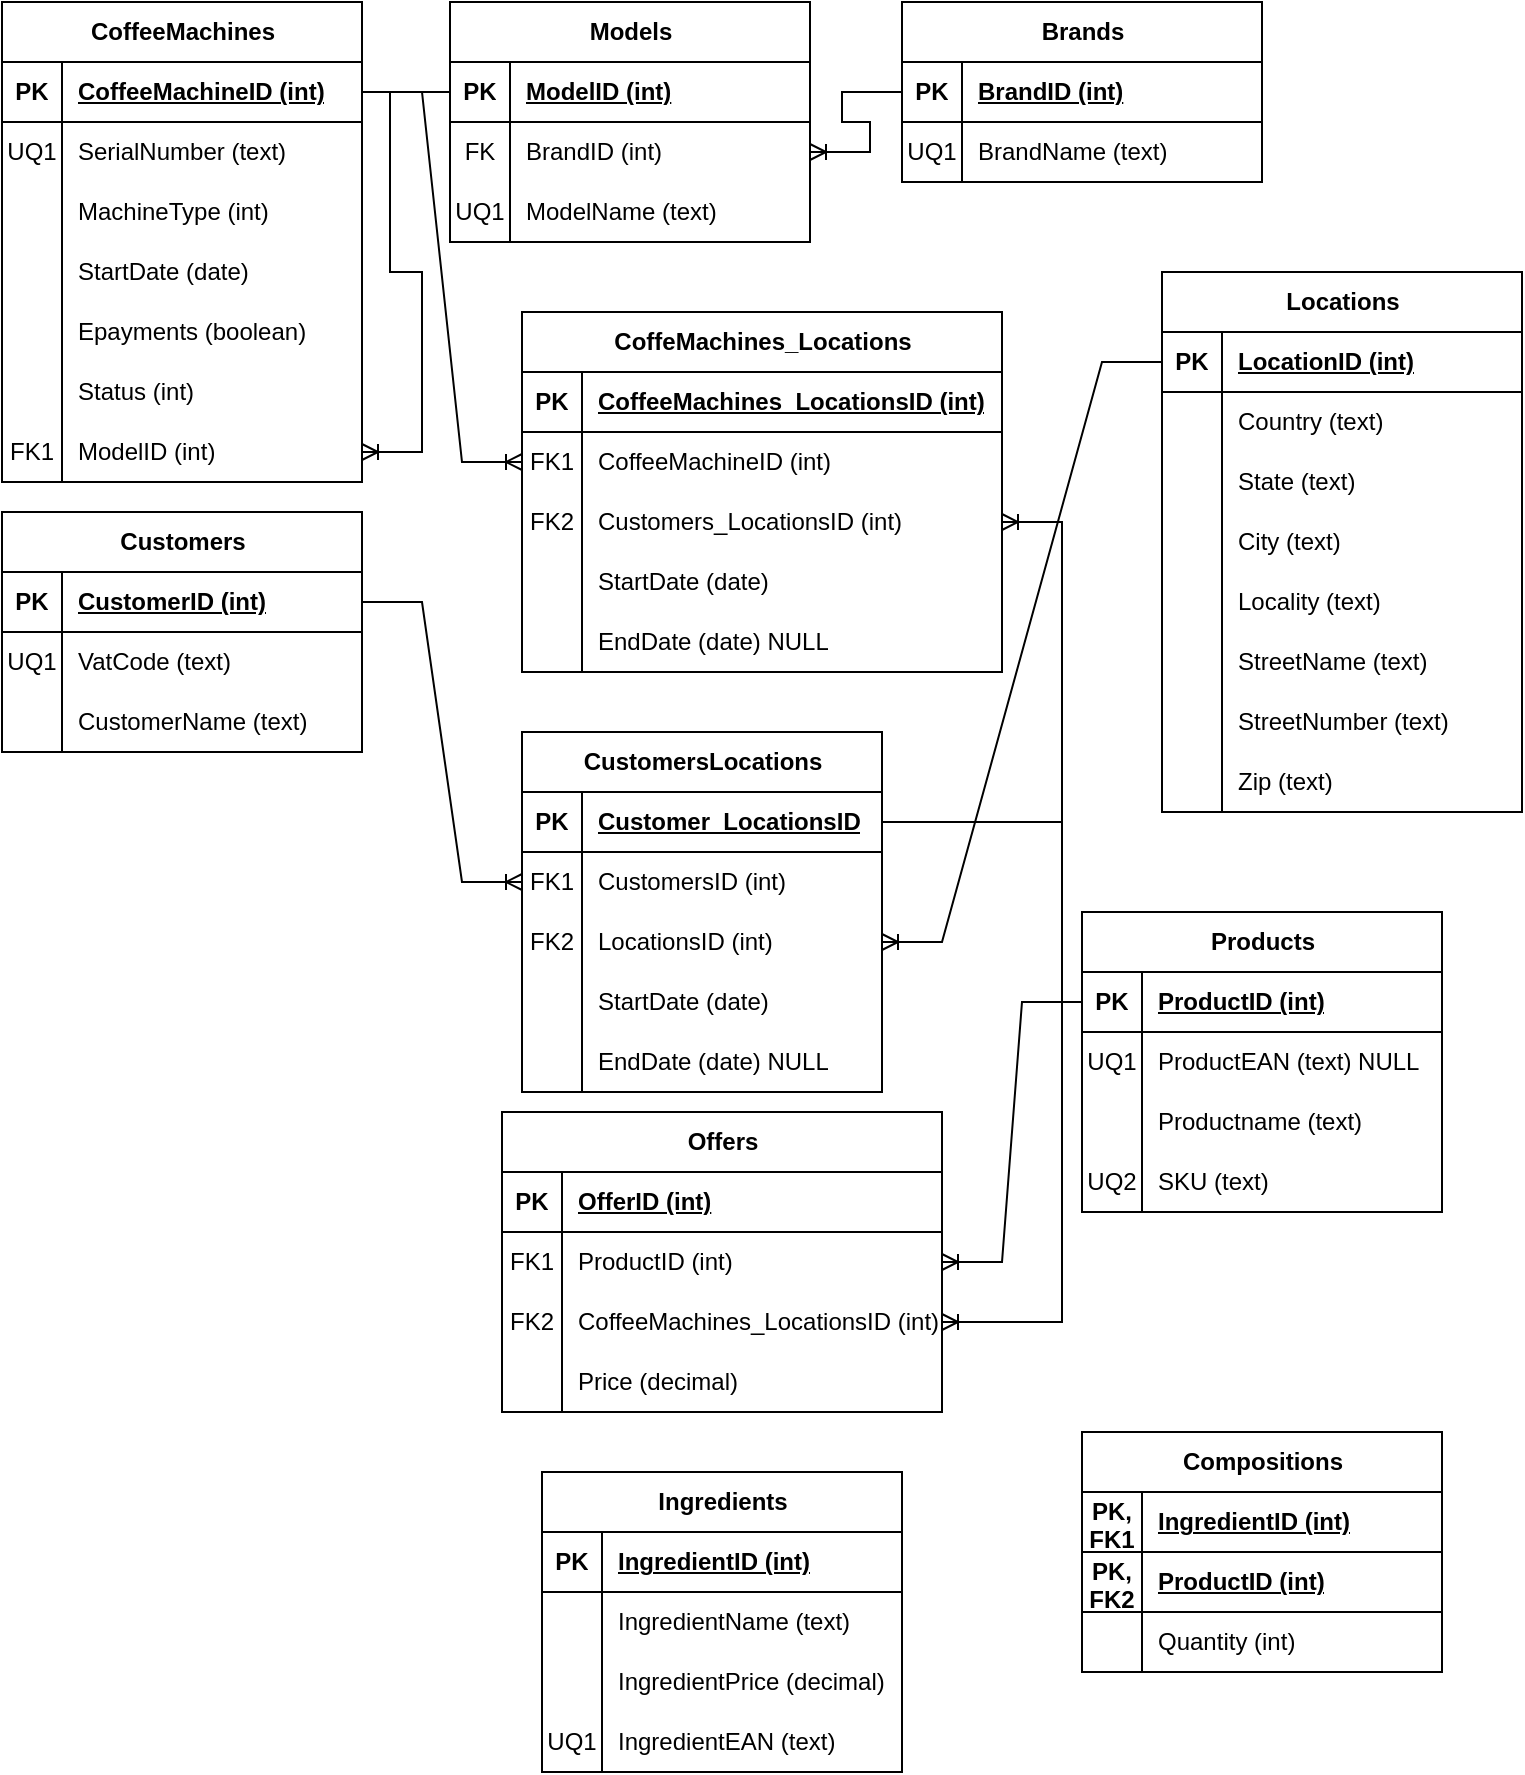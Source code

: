 <mxfile version="25.0.1">
  <diagram name="Pagina-1" id="raU7sfh_ZoAnVRzYaW5c">
    <mxGraphModel dx="794" dy="460" grid="1" gridSize="10" guides="1" tooltips="1" connect="1" arrows="1" fold="1" page="1" pageScale="1" pageWidth="827" pageHeight="1169" math="0" shadow="0">
      <root>
        <mxCell id="0" />
        <mxCell id="1" parent="0" />
        <mxCell id="yzQkooDv8tsNXU-JXM1J-1" value="CoffeeMachines" style="shape=table;startSize=30;container=1;collapsible=1;childLayout=tableLayout;fixedRows=1;rowLines=0;fontStyle=1;align=center;resizeLast=1;html=1;" vertex="1" parent="1">
          <mxGeometry x="10" y="5" width="180" height="240" as="geometry" />
        </mxCell>
        <mxCell id="yzQkooDv8tsNXU-JXM1J-2" value="" style="shape=tableRow;horizontal=0;startSize=0;swimlaneHead=0;swimlaneBody=0;fillColor=none;collapsible=0;dropTarget=0;points=[[0,0.5],[1,0.5]];portConstraint=eastwest;top=0;left=0;right=0;bottom=1;" vertex="1" parent="yzQkooDv8tsNXU-JXM1J-1">
          <mxGeometry y="30" width="180" height="30" as="geometry" />
        </mxCell>
        <mxCell id="yzQkooDv8tsNXU-JXM1J-3" value="PK" style="shape=partialRectangle;connectable=0;fillColor=none;top=0;left=0;bottom=0;right=0;fontStyle=1;overflow=hidden;whiteSpace=wrap;html=1;" vertex="1" parent="yzQkooDv8tsNXU-JXM1J-2">
          <mxGeometry width="30" height="30" as="geometry">
            <mxRectangle width="30" height="30" as="alternateBounds" />
          </mxGeometry>
        </mxCell>
        <mxCell id="yzQkooDv8tsNXU-JXM1J-4" value="CoffeeMachineID (int)" style="shape=partialRectangle;connectable=0;fillColor=none;top=0;left=0;bottom=0;right=0;align=left;spacingLeft=6;fontStyle=5;overflow=hidden;whiteSpace=wrap;html=1;" vertex="1" parent="yzQkooDv8tsNXU-JXM1J-2">
          <mxGeometry x="30" width="150" height="30" as="geometry">
            <mxRectangle width="150" height="30" as="alternateBounds" />
          </mxGeometry>
        </mxCell>
        <mxCell id="yzQkooDv8tsNXU-JXM1J-5" value="" style="shape=tableRow;horizontal=0;startSize=0;swimlaneHead=0;swimlaneBody=0;fillColor=none;collapsible=0;dropTarget=0;points=[[0,0.5],[1,0.5]];portConstraint=eastwest;top=0;left=0;right=0;bottom=0;" vertex="1" parent="yzQkooDv8tsNXU-JXM1J-1">
          <mxGeometry y="60" width="180" height="30" as="geometry" />
        </mxCell>
        <mxCell id="yzQkooDv8tsNXU-JXM1J-6" value="UQ1" style="shape=partialRectangle;connectable=0;fillColor=none;top=0;left=0;bottom=0;right=0;editable=1;overflow=hidden;whiteSpace=wrap;html=1;" vertex="1" parent="yzQkooDv8tsNXU-JXM1J-5">
          <mxGeometry width="30" height="30" as="geometry">
            <mxRectangle width="30" height="30" as="alternateBounds" />
          </mxGeometry>
        </mxCell>
        <mxCell id="yzQkooDv8tsNXU-JXM1J-7" value="SerialNumber (text)" style="shape=partialRectangle;connectable=0;fillColor=none;top=0;left=0;bottom=0;right=0;align=left;spacingLeft=6;overflow=hidden;whiteSpace=wrap;html=1;" vertex="1" parent="yzQkooDv8tsNXU-JXM1J-5">
          <mxGeometry x="30" width="150" height="30" as="geometry">
            <mxRectangle width="150" height="30" as="alternateBounds" />
          </mxGeometry>
        </mxCell>
        <mxCell id="yzQkooDv8tsNXU-JXM1J-8" value="" style="shape=tableRow;horizontal=0;startSize=0;swimlaneHead=0;swimlaneBody=0;fillColor=none;collapsible=0;dropTarget=0;points=[[0,0.5],[1,0.5]];portConstraint=eastwest;top=0;left=0;right=0;bottom=0;" vertex="1" parent="yzQkooDv8tsNXU-JXM1J-1">
          <mxGeometry y="90" width="180" height="30" as="geometry" />
        </mxCell>
        <mxCell id="yzQkooDv8tsNXU-JXM1J-9" value="" style="shape=partialRectangle;connectable=0;fillColor=none;top=0;left=0;bottom=0;right=0;editable=1;overflow=hidden;whiteSpace=wrap;html=1;" vertex="1" parent="yzQkooDv8tsNXU-JXM1J-8">
          <mxGeometry width="30" height="30" as="geometry">
            <mxRectangle width="30" height="30" as="alternateBounds" />
          </mxGeometry>
        </mxCell>
        <mxCell id="yzQkooDv8tsNXU-JXM1J-10" value="MachineType (int)" style="shape=partialRectangle;connectable=0;fillColor=none;top=0;left=0;bottom=0;right=0;align=left;spacingLeft=6;overflow=hidden;whiteSpace=wrap;html=1;" vertex="1" parent="yzQkooDv8tsNXU-JXM1J-8">
          <mxGeometry x="30" width="150" height="30" as="geometry">
            <mxRectangle width="150" height="30" as="alternateBounds" />
          </mxGeometry>
        </mxCell>
        <mxCell id="yzQkooDv8tsNXU-JXM1J-11" value="" style="shape=tableRow;horizontal=0;startSize=0;swimlaneHead=0;swimlaneBody=0;fillColor=none;collapsible=0;dropTarget=0;points=[[0,0.5],[1,0.5]];portConstraint=eastwest;top=0;left=0;right=0;bottom=0;" vertex="1" parent="yzQkooDv8tsNXU-JXM1J-1">
          <mxGeometry y="120" width="180" height="30" as="geometry" />
        </mxCell>
        <mxCell id="yzQkooDv8tsNXU-JXM1J-12" value="" style="shape=partialRectangle;connectable=0;fillColor=none;top=0;left=0;bottom=0;right=0;editable=1;overflow=hidden;whiteSpace=wrap;html=1;" vertex="1" parent="yzQkooDv8tsNXU-JXM1J-11">
          <mxGeometry width="30" height="30" as="geometry">
            <mxRectangle width="30" height="30" as="alternateBounds" />
          </mxGeometry>
        </mxCell>
        <mxCell id="yzQkooDv8tsNXU-JXM1J-13" value="StartDate (date)" style="shape=partialRectangle;connectable=0;fillColor=none;top=0;left=0;bottom=0;right=0;align=left;spacingLeft=6;overflow=hidden;whiteSpace=wrap;html=1;" vertex="1" parent="yzQkooDv8tsNXU-JXM1J-11">
          <mxGeometry x="30" width="150" height="30" as="geometry">
            <mxRectangle width="150" height="30" as="alternateBounds" />
          </mxGeometry>
        </mxCell>
        <mxCell id="yzQkooDv8tsNXU-JXM1J-14" value="" style="shape=tableRow;horizontal=0;startSize=0;swimlaneHead=0;swimlaneBody=0;fillColor=none;collapsible=0;dropTarget=0;points=[[0,0.5],[1,0.5]];portConstraint=eastwest;top=0;left=0;right=0;bottom=0;" vertex="1" parent="yzQkooDv8tsNXU-JXM1J-1">
          <mxGeometry y="150" width="180" height="30" as="geometry" />
        </mxCell>
        <mxCell id="yzQkooDv8tsNXU-JXM1J-15" value="" style="shape=partialRectangle;connectable=0;fillColor=none;top=0;left=0;bottom=0;right=0;editable=1;overflow=hidden;whiteSpace=wrap;html=1;" vertex="1" parent="yzQkooDv8tsNXU-JXM1J-14">
          <mxGeometry width="30" height="30" as="geometry">
            <mxRectangle width="30" height="30" as="alternateBounds" />
          </mxGeometry>
        </mxCell>
        <mxCell id="yzQkooDv8tsNXU-JXM1J-16" value="Epayments (boolean)" style="shape=partialRectangle;connectable=0;fillColor=none;top=0;left=0;bottom=0;right=0;align=left;spacingLeft=6;overflow=hidden;whiteSpace=wrap;html=1;" vertex="1" parent="yzQkooDv8tsNXU-JXM1J-14">
          <mxGeometry x="30" width="150" height="30" as="geometry">
            <mxRectangle width="150" height="30" as="alternateBounds" />
          </mxGeometry>
        </mxCell>
        <mxCell id="yzQkooDv8tsNXU-JXM1J-20" value="" style="shape=tableRow;horizontal=0;startSize=0;swimlaneHead=0;swimlaneBody=0;fillColor=none;collapsible=0;dropTarget=0;points=[[0,0.5],[1,0.5]];portConstraint=eastwest;top=0;left=0;right=0;bottom=0;" vertex="1" parent="yzQkooDv8tsNXU-JXM1J-1">
          <mxGeometry y="180" width="180" height="30" as="geometry" />
        </mxCell>
        <mxCell id="yzQkooDv8tsNXU-JXM1J-21" value="" style="shape=partialRectangle;connectable=0;fillColor=none;top=0;left=0;bottom=0;right=0;editable=1;overflow=hidden;whiteSpace=wrap;html=1;" vertex="1" parent="yzQkooDv8tsNXU-JXM1J-20">
          <mxGeometry width="30" height="30" as="geometry">
            <mxRectangle width="30" height="30" as="alternateBounds" />
          </mxGeometry>
        </mxCell>
        <mxCell id="yzQkooDv8tsNXU-JXM1J-22" value="Status (int)" style="shape=partialRectangle;connectable=0;fillColor=none;top=0;left=0;bottom=0;right=0;align=left;spacingLeft=6;overflow=hidden;whiteSpace=wrap;html=1;" vertex="1" parent="yzQkooDv8tsNXU-JXM1J-20">
          <mxGeometry x="30" width="150" height="30" as="geometry">
            <mxRectangle width="150" height="30" as="alternateBounds" />
          </mxGeometry>
        </mxCell>
        <mxCell id="yzQkooDv8tsNXU-JXM1J-37" value="" style="shape=tableRow;horizontal=0;startSize=0;swimlaneHead=0;swimlaneBody=0;fillColor=none;collapsible=0;dropTarget=0;points=[[0,0.5],[1,0.5]];portConstraint=eastwest;top=0;left=0;right=0;bottom=0;" vertex="1" parent="yzQkooDv8tsNXU-JXM1J-1">
          <mxGeometry y="210" width="180" height="30" as="geometry" />
        </mxCell>
        <mxCell id="yzQkooDv8tsNXU-JXM1J-38" value="FK1" style="shape=partialRectangle;connectable=0;fillColor=none;top=0;left=0;bottom=0;right=0;editable=1;overflow=hidden;whiteSpace=wrap;html=1;" vertex="1" parent="yzQkooDv8tsNXU-JXM1J-37">
          <mxGeometry width="30" height="30" as="geometry">
            <mxRectangle width="30" height="30" as="alternateBounds" />
          </mxGeometry>
        </mxCell>
        <mxCell id="yzQkooDv8tsNXU-JXM1J-39" value="ModelID (int)" style="shape=partialRectangle;connectable=0;fillColor=none;top=0;left=0;bottom=0;right=0;align=left;spacingLeft=6;overflow=hidden;whiteSpace=wrap;html=1;" vertex="1" parent="yzQkooDv8tsNXU-JXM1J-37">
          <mxGeometry x="30" width="150" height="30" as="geometry">
            <mxRectangle width="150" height="30" as="alternateBounds" />
          </mxGeometry>
        </mxCell>
        <mxCell id="yzQkooDv8tsNXU-JXM1J-23" value="Models" style="shape=table;startSize=30;container=1;collapsible=1;childLayout=tableLayout;fixedRows=1;rowLines=0;fontStyle=1;align=center;resizeLast=1;html=1;" vertex="1" parent="1">
          <mxGeometry x="234" y="5" width="180" height="120" as="geometry" />
        </mxCell>
        <mxCell id="yzQkooDv8tsNXU-JXM1J-24" value="" style="shape=tableRow;horizontal=0;startSize=0;swimlaneHead=0;swimlaneBody=0;fillColor=none;collapsible=0;dropTarget=0;points=[[0,0.5],[1,0.5]];portConstraint=eastwest;top=0;left=0;right=0;bottom=1;" vertex="1" parent="yzQkooDv8tsNXU-JXM1J-23">
          <mxGeometry y="30" width="180" height="30" as="geometry" />
        </mxCell>
        <mxCell id="yzQkooDv8tsNXU-JXM1J-25" value="PK" style="shape=partialRectangle;connectable=0;fillColor=none;top=0;left=0;bottom=0;right=0;fontStyle=1;overflow=hidden;whiteSpace=wrap;html=1;" vertex="1" parent="yzQkooDv8tsNXU-JXM1J-24">
          <mxGeometry width="30" height="30" as="geometry">
            <mxRectangle width="30" height="30" as="alternateBounds" />
          </mxGeometry>
        </mxCell>
        <mxCell id="yzQkooDv8tsNXU-JXM1J-26" value="ModelID (int)" style="shape=partialRectangle;connectable=0;fillColor=none;top=0;left=0;bottom=0;right=0;align=left;spacingLeft=6;fontStyle=5;overflow=hidden;whiteSpace=wrap;html=1;" vertex="1" parent="yzQkooDv8tsNXU-JXM1J-24">
          <mxGeometry x="30" width="150" height="30" as="geometry">
            <mxRectangle width="150" height="30" as="alternateBounds" />
          </mxGeometry>
        </mxCell>
        <mxCell id="yzQkooDv8tsNXU-JXM1J-27" value="" style="shape=tableRow;horizontal=0;startSize=0;swimlaneHead=0;swimlaneBody=0;fillColor=none;collapsible=0;dropTarget=0;points=[[0,0.5],[1,0.5]];portConstraint=eastwest;top=0;left=0;right=0;bottom=0;" vertex="1" parent="yzQkooDv8tsNXU-JXM1J-23">
          <mxGeometry y="60" width="180" height="30" as="geometry" />
        </mxCell>
        <mxCell id="yzQkooDv8tsNXU-JXM1J-28" value="FK" style="shape=partialRectangle;connectable=0;fillColor=none;top=0;left=0;bottom=0;right=0;editable=1;overflow=hidden;whiteSpace=wrap;html=1;" vertex="1" parent="yzQkooDv8tsNXU-JXM1J-27">
          <mxGeometry width="30" height="30" as="geometry">
            <mxRectangle width="30" height="30" as="alternateBounds" />
          </mxGeometry>
        </mxCell>
        <mxCell id="yzQkooDv8tsNXU-JXM1J-29" value="BrandID (int)" style="shape=partialRectangle;connectable=0;fillColor=none;top=0;left=0;bottom=0;right=0;align=left;spacingLeft=6;overflow=hidden;whiteSpace=wrap;html=1;" vertex="1" parent="yzQkooDv8tsNXU-JXM1J-27">
          <mxGeometry x="30" width="150" height="30" as="geometry">
            <mxRectangle width="150" height="30" as="alternateBounds" />
          </mxGeometry>
        </mxCell>
        <mxCell id="yzQkooDv8tsNXU-JXM1J-42" value="" style="shape=tableRow;horizontal=0;startSize=0;swimlaneHead=0;swimlaneBody=0;fillColor=none;collapsible=0;dropTarget=0;points=[[0,0.5],[1,0.5]];portConstraint=eastwest;top=0;left=0;right=0;bottom=0;" vertex="1" parent="yzQkooDv8tsNXU-JXM1J-23">
          <mxGeometry y="90" width="180" height="30" as="geometry" />
        </mxCell>
        <mxCell id="yzQkooDv8tsNXU-JXM1J-43" value="UQ1" style="shape=partialRectangle;connectable=0;fillColor=none;top=0;left=0;bottom=0;right=0;editable=1;overflow=hidden;whiteSpace=wrap;html=1;" vertex="1" parent="yzQkooDv8tsNXU-JXM1J-42">
          <mxGeometry width="30" height="30" as="geometry">
            <mxRectangle width="30" height="30" as="alternateBounds" />
          </mxGeometry>
        </mxCell>
        <mxCell id="yzQkooDv8tsNXU-JXM1J-44" value="ModelName (text)" style="shape=partialRectangle;connectable=0;fillColor=none;top=0;left=0;bottom=0;right=0;align=left;spacingLeft=6;overflow=hidden;whiteSpace=wrap;html=1;" vertex="1" parent="yzQkooDv8tsNXU-JXM1J-42">
          <mxGeometry x="30" width="150" height="30" as="geometry">
            <mxRectangle width="150" height="30" as="alternateBounds" />
          </mxGeometry>
        </mxCell>
        <mxCell id="yzQkooDv8tsNXU-JXM1J-45" value="Brands" style="shape=table;startSize=30;container=1;collapsible=1;childLayout=tableLayout;fixedRows=1;rowLines=0;fontStyle=1;align=center;resizeLast=1;html=1;" vertex="1" parent="1">
          <mxGeometry x="460" y="5" width="180" height="90" as="geometry" />
        </mxCell>
        <mxCell id="yzQkooDv8tsNXU-JXM1J-46" value="" style="shape=tableRow;horizontal=0;startSize=0;swimlaneHead=0;swimlaneBody=0;fillColor=none;collapsible=0;dropTarget=0;points=[[0,0.5],[1,0.5]];portConstraint=eastwest;top=0;left=0;right=0;bottom=1;" vertex="1" parent="yzQkooDv8tsNXU-JXM1J-45">
          <mxGeometry y="30" width="180" height="30" as="geometry" />
        </mxCell>
        <mxCell id="yzQkooDv8tsNXU-JXM1J-47" value="PK" style="shape=partialRectangle;connectable=0;fillColor=none;top=0;left=0;bottom=0;right=0;fontStyle=1;overflow=hidden;whiteSpace=wrap;html=1;" vertex="1" parent="yzQkooDv8tsNXU-JXM1J-46">
          <mxGeometry width="30" height="30" as="geometry">
            <mxRectangle width="30" height="30" as="alternateBounds" />
          </mxGeometry>
        </mxCell>
        <mxCell id="yzQkooDv8tsNXU-JXM1J-48" value="BrandID (int)" style="shape=partialRectangle;connectable=0;fillColor=none;top=0;left=0;bottom=0;right=0;align=left;spacingLeft=6;fontStyle=5;overflow=hidden;whiteSpace=wrap;html=1;" vertex="1" parent="yzQkooDv8tsNXU-JXM1J-46">
          <mxGeometry x="30" width="150" height="30" as="geometry">
            <mxRectangle width="150" height="30" as="alternateBounds" />
          </mxGeometry>
        </mxCell>
        <mxCell id="yzQkooDv8tsNXU-JXM1J-49" value="" style="shape=tableRow;horizontal=0;startSize=0;swimlaneHead=0;swimlaneBody=0;fillColor=none;collapsible=0;dropTarget=0;points=[[0,0.5],[1,0.5]];portConstraint=eastwest;top=0;left=0;right=0;bottom=0;" vertex="1" parent="yzQkooDv8tsNXU-JXM1J-45">
          <mxGeometry y="60" width="180" height="30" as="geometry" />
        </mxCell>
        <mxCell id="yzQkooDv8tsNXU-JXM1J-50" value="UQ1" style="shape=partialRectangle;connectable=0;fillColor=none;top=0;left=0;bottom=0;right=0;editable=1;overflow=hidden;whiteSpace=wrap;html=1;" vertex="1" parent="yzQkooDv8tsNXU-JXM1J-49">
          <mxGeometry width="30" height="30" as="geometry">
            <mxRectangle width="30" height="30" as="alternateBounds" />
          </mxGeometry>
        </mxCell>
        <mxCell id="yzQkooDv8tsNXU-JXM1J-51" value="BrandName (text)" style="shape=partialRectangle;connectable=0;fillColor=none;top=0;left=0;bottom=0;right=0;align=left;spacingLeft=6;overflow=hidden;whiteSpace=wrap;html=1;" vertex="1" parent="yzQkooDv8tsNXU-JXM1J-49">
          <mxGeometry x="30" width="150" height="30" as="geometry">
            <mxRectangle width="150" height="30" as="alternateBounds" />
          </mxGeometry>
        </mxCell>
        <mxCell id="yzQkooDv8tsNXU-JXM1J-60" value="" style="edgeStyle=entityRelationEdgeStyle;fontSize=12;html=1;endArrow=ERoneToMany;rounded=0;" edge="1" parent="1" source="yzQkooDv8tsNXU-JXM1J-46" target="yzQkooDv8tsNXU-JXM1J-27">
          <mxGeometry width="100" height="100" relative="1" as="geometry">
            <mxPoint x="510" y="340" as="sourcePoint" />
            <mxPoint x="610" y="240" as="targetPoint" />
          </mxGeometry>
        </mxCell>
        <mxCell id="yzQkooDv8tsNXU-JXM1J-61" value="" style="edgeStyle=entityRelationEdgeStyle;fontSize=12;html=1;endArrow=ERoneToMany;rounded=0;" edge="1" parent="1" source="yzQkooDv8tsNXU-JXM1J-24" target="yzQkooDv8tsNXU-JXM1J-37">
          <mxGeometry width="100" height="100" relative="1" as="geometry">
            <mxPoint x="360" y="290" as="sourcePoint" />
            <mxPoint x="460" y="190" as="targetPoint" />
          </mxGeometry>
        </mxCell>
        <mxCell id="yzQkooDv8tsNXU-JXM1J-62" value="Customers" style="shape=table;startSize=30;container=1;collapsible=1;childLayout=tableLayout;fixedRows=1;rowLines=0;fontStyle=1;align=center;resizeLast=1;html=1;" vertex="1" parent="1">
          <mxGeometry x="10" y="260" width="180" height="120" as="geometry" />
        </mxCell>
        <mxCell id="yzQkooDv8tsNXU-JXM1J-63" value="" style="shape=tableRow;horizontal=0;startSize=0;swimlaneHead=0;swimlaneBody=0;fillColor=none;collapsible=0;dropTarget=0;points=[[0,0.5],[1,0.5]];portConstraint=eastwest;top=0;left=0;right=0;bottom=1;" vertex="1" parent="yzQkooDv8tsNXU-JXM1J-62">
          <mxGeometry y="30" width="180" height="30" as="geometry" />
        </mxCell>
        <mxCell id="yzQkooDv8tsNXU-JXM1J-64" value="PK" style="shape=partialRectangle;connectable=0;fillColor=none;top=0;left=0;bottom=0;right=0;fontStyle=1;overflow=hidden;whiteSpace=wrap;html=1;" vertex="1" parent="yzQkooDv8tsNXU-JXM1J-63">
          <mxGeometry width="30" height="30" as="geometry">
            <mxRectangle width="30" height="30" as="alternateBounds" />
          </mxGeometry>
        </mxCell>
        <mxCell id="yzQkooDv8tsNXU-JXM1J-65" value="CustomerID (int)" style="shape=partialRectangle;connectable=0;fillColor=none;top=0;left=0;bottom=0;right=0;align=left;spacingLeft=6;fontStyle=5;overflow=hidden;whiteSpace=wrap;html=1;" vertex="1" parent="yzQkooDv8tsNXU-JXM1J-63">
          <mxGeometry x="30" width="150" height="30" as="geometry">
            <mxRectangle width="150" height="30" as="alternateBounds" />
          </mxGeometry>
        </mxCell>
        <mxCell id="yzQkooDv8tsNXU-JXM1J-66" value="" style="shape=tableRow;horizontal=0;startSize=0;swimlaneHead=0;swimlaneBody=0;fillColor=none;collapsible=0;dropTarget=0;points=[[0,0.5],[1,0.5]];portConstraint=eastwest;top=0;left=0;right=0;bottom=0;" vertex="1" parent="yzQkooDv8tsNXU-JXM1J-62">
          <mxGeometry y="60" width="180" height="30" as="geometry" />
        </mxCell>
        <mxCell id="yzQkooDv8tsNXU-JXM1J-67" value="UQ1" style="shape=partialRectangle;connectable=0;fillColor=none;top=0;left=0;bottom=0;right=0;editable=1;overflow=hidden;whiteSpace=wrap;html=1;" vertex="1" parent="yzQkooDv8tsNXU-JXM1J-66">
          <mxGeometry width="30" height="30" as="geometry">
            <mxRectangle width="30" height="30" as="alternateBounds" />
          </mxGeometry>
        </mxCell>
        <mxCell id="yzQkooDv8tsNXU-JXM1J-68" value="VatCode (text)" style="shape=partialRectangle;connectable=0;fillColor=none;top=0;left=0;bottom=0;right=0;align=left;spacingLeft=6;overflow=hidden;whiteSpace=wrap;html=1;" vertex="1" parent="yzQkooDv8tsNXU-JXM1J-66">
          <mxGeometry x="30" width="150" height="30" as="geometry">
            <mxRectangle width="150" height="30" as="alternateBounds" />
          </mxGeometry>
        </mxCell>
        <mxCell id="yzQkooDv8tsNXU-JXM1J-69" value="" style="shape=tableRow;horizontal=0;startSize=0;swimlaneHead=0;swimlaneBody=0;fillColor=none;collapsible=0;dropTarget=0;points=[[0,0.5],[1,0.5]];portConstraint=eastwest;top=0;left=0;right=0;bottom=0;" vertex="1" parent="yzQkooDv8tsNXU-JXM1J-62">
          <mxGeometry y="90" width="180" height="30" as="geometry" />
        </mxCell>
        <mxCell id="yzQkooDv8tsNXU-JXM1J-70" value="" style="shape=partialRectangle;connectable=0;fillColor=none;top=0;left=0;bottom=0;right=0;editable=1;overflow=hidden;whiteSpace=wrap;html=1;" vertex="1" parent="yzQkooDv8tsNXU-JXM1J-69">
          <mxGeometry width="30" height="30" as="geometry">
            <mxRectangle width="30" height="30" as="alternateBounds" />
          </mxGeometry>
        </mxCell>
        <mxCell id="yzQkooDv8tsNXU-JXM1J-71" value="CustomerName (text)" style="shape=partialRectangle;connectable=0;fillColor=none;top=0;left=0;bottom=0;right=0;align=left;spacingLeft=6;overflow=hidden;whiteSpace=wrap;html=1;" vertex="1" parent="yzQkooDv8tsNXU-JXM1J-69">
          <mxGeometry x="30" width="150" height="30" as="geometry">
            <mxRectangle width="150" height="30" as="alternateBounds" />
          </mxGeometry>
        </mxCell>
        <mxCell id="yzQkooDv8tsNXU-JXM1J-75" value="Locations" style="shape=table;startSize=30;container=1;collapsible=1;childLayout=tableLayout;fixedRows=1;rowLines=0;fontStyle=1;align=center;resizeLast=1;html=1;" vertex="1" parent="1">
          <mxGeometry x="590" y="140" width="180" height="270" as="geometry" />
        </mxCell>
        <mxCell id="yzQkooDv8tsNXU-JXM1J-76" value="" style="shape=tableRow;horizontal=0;startSize=0;swimlaneHead=0;swimlaneBody=0;fillColor=none;collapsible=0;dropTarget=0;points=[[0,0.5],[1,0.5]];portConstraint=eastwest;top=0;left=0;right=0;bottom=1;" vertex="1" parent="yzQkooDv8tsNXU-JXM1J-75">
          <mxGeometry y="30" width="180" height="30" as="geometry" />
        </mxCell>
        <mxCell id="yzQkooDv8tsNXU-JXM1J-77" value="PK" style="shape=partialRectangle;connectable=0;fillColor=none;top=0;left=0;bottom=0;right=0;fontStyle=1;overflow=hidden;whiteSpace=wrap;html=1;" vertex="1" parent="yzQkooDv8tsNXU-JXM1J-76">
          <mxGeometry width="30" height="30" as="geometry">
            <mxRectangle width="30" height="30" as="alternateBounds" />
          </mxGeometry>
        </mxCell>
        <mxCell id="yzQkooDv8tsNXU-JXM1J-78" value="LocationID (int)" style="shape=partialRectangle;connectable=0;fillColor=none;top=0;left=0;bottom=0;right=0;align=left;spacingLeft=6;fontStyle=5;overflow=hidden;whiteSpace=wrap;html=1;" vertex="1" parent="yzQkooDv8tsNXU-JXM1J-76">
          <mxGeometry x="30" width="150" height="30" as="geometry">
            <mxRectangle width="150" height="30" as="alternateBounds" />
          </mxGeometry>
        </mxCell>
        <mxCell id="yzQkooDv8tsNXU-JXM1J-79" value="" style="shape=tableRow;horizontal=0;startSize=0;swimlaneHead=0;swimlaneBody=0;fillColor=none;collapsible=0;dropTarget=0;points=[[0,0.5],[1,0.5]];portConstraint=eastwest;top=0;left=0;right=0;bottom=0;" vertex="1" parent="yzQkooDv8tsNXU-JXM1J-75">
          <mxGeometry y="60" width="180" height="30" as="geometry" />
        </mxCell>
        <mxCell id="yzQkooDv8tsNXU-JXM1J-80" value="" style="shape=partialRectangle;connectable=0;fillColor=none;top=0;left=0;bottom=0;right=0;editable=1;overflow=hidden;whiteSpace=wrap;html=1;" vertex="1" parent="yzQkooDv8tsNXU-JXM1J-79">
          <mxGeometry width="30" height="30" as="geometry">
            <mxRectangle width="30" height="30" as="alternateBounds" />
          </mxGeometry>
        </mxCell>
        <mxCell id="yzQkooDv8tsNXU-JXM1J-81" value="Country (text)" style="shape=partialRectangle;connectable=0;fillColor=none;top=0;left=0;bottom=0;right=0;align=left;spacingLeft=6;overflow=hidden;whiteSpace=wrap;html=1;" vertex="1" parent="yzQkooDv8tsNXU-JXM1J-79">
          <mxGeometry x="30" width="150" height="30" as="geometry">
            <mxRectangle width="150" height="30" as="alternateBounds" />
          </mxGeometry>
        </mxCell>
        <mxCell id="yzQkooDv8tsNXU-JXM1J-82" value="" style="shape=tableRow;horizontal=0;startSize=0;swimlaneHead=0;swimlaneBody=0;fillColor=none;collapsible=0;dropTarget=0;points=[[0,0.5],[1,0.5]];portConstraint=eastwest;top=0;left=0;right=0;bottom=0;" vertex="1" parent="yzQkooDv8tsNXU-JXM1J-75">
          <mxGeometry y="90" width="180" height="30" as="geometry" />
        </mxCell>
        <mxCell id="yzQkooDv8tsNXU-JXM1J-83" value="" style="shape=partialRectangle;connectable=0;fillColor=none;top=0;left=0;bottom=0;right=0;editable=1;overflow=hidden;whiteSpace=wrap;html=1;" vertex="1" parent="yzQkooDv8tsNXU-JXM1J-82">
          <mxGeometry width="30" height="30" as="geometry">
            <mxRectangle width="30" height="30" as="alternateBounds" />
          </mxGeometry>
        </mxCell>
        <mxCell id="yzQkooDv8tsNXU-JXM1J-84" value="State (text)" style="shape=partialRectangle;connectable=0;fillColor=none;top=0;left=0;bottom=0;right=0;align=left;spacingLeft=6;overflow=hidden;whiteSpace=wrap;html=1;" vertex="1" parent="yzQkooDv8tsNXU-JXM1J-82">
          <mxGeometry x="30" width="150" height="30" as="geometry">
            <mxRectangle width="150" height="30" as="alternateBounds" />
          </mxGeometry>
        </mxCell>
        <mxCell id="yzQkooDv8tsNXU-JXM1J-85" value="" style="shape=tableRow;horizontal=0;startSize=0;swimlaneHead=0;swimlaneBody=0;fillColor=none;collapsible=0;dropTarget=0;points=[[0,0.5],[1,0.5]];portConstraint=eastwest;top=0;left=0;right=0;bottom=0;" vertex="1" parent="yzQkooDv8tsNXU-JXM1J-75">
          <mxGeometry y="120" width="180" height="30" as="geometry" />
        </mxCell>
        <mxCell id="yzQkooDv8tsNXU-JXM1J-86" value="" style="shape=partialRectangle;connectable=0;fillColor=none;top=0;left=0;bottom=0;right=0;editable=1;overflow=hidden;whiteSpace=wrap;html=1;" vertex="1" parent="yzQkooDv8tsNXU-JXM1J-85">
          <mxGeometry width="30" height="30" as="geometry">
            <mxRectangle width="30" height="30" as="alternateBounds" />
          </mxGeometry>
        </mxCell>
        <mxCell id="yzQkooDv8tsNXU-JXM1J-87" value="City (text)" style="shape=partialRectangle;connectable=0;fillColor=none;top=0;left=0;bottom=0;right=0;align=left;spacingLeft=6;overflow=hidden;whiteSpace=wrap;html=1;" vertex="1" parent="yzQkooDv8tsNXU-JXM1J-85">
          <mxGeometry x="30" width="150" height="30" as="geometry">
            <mxRectangle width="150" height="30" as="alternateBounds" />
          </mxGeometry>
        </mxCell>
        <mxCell id="yzQkooDv8tsNXU-JXM1J-88" value="" style="shape=tableRow;horizontal=0;startSize=0;swimlaneHead=0;swimlaneBody=0;fillColor=none;collapsible=0;dropTarget=0;points=[[0,0.5],[1,0.5]];portConstraint=eastwest;top=0;left=0;right=0;bottom=0;" vertex="1" parent="yzQkooDv8tsNXU-JXM1J-75">
          <mxGeometry y="150" width="180" height="30" as="geometry" />
        </mxCell>
        <mxCell id="yzQkooDv8tsNXU-JXM1J-89" value="" style="shape=partialRectangle;connectable=0;fillColor=none;top=0;left=0;bottom=0;right=0;editable=1;overflow=hidden;whiteSpace=wrap;html=1;" vertex="1" parent="yzQkooDv8tsNXU-JXM1J-88">
          <mxGeometry width="30" height="30" as="geometry">
            <mxRectangle width="30" height="30" as="alternateBounds" />
          </mxGeometry>
        </mxCell>
        <mxCell id="yzQkooDv8tsNXU-JXM1J-90" value="Locality (text)" style="shape=partialRectangle;connectable=0;fillColor=none;top=0;left=0;bottom=0;right=0;align=left;spacingLeft=6;overflow=hidden;whiteSpace=wrap;html=1;" vertex="1" parent="yzQkooDv8tsNXU-JXM1J-88">
          <mxGeometry x="30" width="150" height="30" as="geometry">
            <mxRectangle width="150" height="30" as="alternateBounds" />
          </mxGeometry>
        </mxCell>
        <mxCell id="yzQkooDv8tsNXU-JXM1J-91" value="" style="shape=tableRow;horizontal=0;startSize=0;swimlaneHead=0;swimlaneBody=0;fillColor=none;collapsible=0;dropTarget=0;points=[[0,0.5],[1,0.5]];portConstraint=eastwest;top=0;left=0;right=0;bottom=0;" vertex="1" parent="yzQkooDv8tsNXU-JXM1J-75">
          <mxGeometry y="180" width="180" height="30" as="geometry" />
        </mxCell>
        <mxCell id="yzQkooDv8tsNXU-JXM1J-92" value="" style="shape=partialRectangle;connectable=0;fillColor=none;top=0;left=0;bottom=0;right=0;editable=1;overflow=hidden;whiteSpace=wrap;html=1;" vertex="1" parent="yzQkooDv8tsNXU-JXM1J-91">
          <mxGeometry width="30" height="30" as="geometry">
            <mxRectangle width="30" height="30" as="alternateBounds" />
          </mxGeometry>
        </mxCell>
        <mxCell id="yzQkooDv8tsNXU-JXM1J-93" value="StreetName (text)" style="shape=partialRectangle;connectable=0;fillColor=none;top=0;left=0;bottom=0;right=0;align=left;spacingLeft=6;overflow=hidden;whiteSpace=wrap;html=1;" vertex="1" parent="yzQkooDv8tsNXU-JXM1J-91">
          <mxGeometry x="30" width="150" height="30" as="geometry">
            <mxRectangle width="150" height="30" as="alternateBounds" />
          </mxGeometry>
        </mxCell>
        <mxCell id="yzQkooDv8tsNXU-JXM1J-94" value="" style="shape=tableRow;horizontal=0;startSize=0;swimlaneHead=0;swimlaneBody=0;fillColor=none;collapsible=0;dropTarget=0;points=[[0,0.5],[1,0.5]];portConstraint=eastwest;top=0;left=0;right=0;bottom=0;" vertex="1" parent="yzQkooDv8tsNXU-JXM1J-75">
          <mxGeometry y="210" width="180" height="30" as="geometry" />
        </mxCell>
        <mxCell id="yzQkooDv8tsNXU-JXM1J-95" value="" style="shape=partialRectangle;connectable=0;fillColor=none;top=0;left=0;bottom=0;right=0;editable=1;overflow=hidden;whiteSpace=wrap;html=1;" vertex="1" parent="yzQkooDv8tsNXU-JXM1J-94">
          <mxGeometry width="30" height="30" as="geometry">
            <mxRectangle width="30" height="30" as="alternateBounds" />
          </mxGeometry>
        </mxCell>
        <mxCell id="yzQkooDv8tsNXU-JXM1J-96" value="StreetNumber (text)" style="shape=partialRectangle;connectable=0;fillColor=none;top=0;left=0;bottom=0;right=0;align=left;spacingLeft=6;overflow=hidden;whiteSpace=wrap;html=1;" vertex="1" parent="yzQkooDv8tsNXU-JXM1J-94">
          <mxGeometry x="30" width="150" height="30" as="geometry">
            <mxRectangle width="150" height="30" as="alternateBounds" />
          </mxGeometry>
        </mxCell>
        <mxCell id="yzQkooDv8tsNXU-JXM1J-97" value="" style="shape=tableRow;horizontal=0;startSize=0;swimlaneHead=0;swimlaneBody=0;fillColor=none;collapsible=0;dropTarget=0;points=[[0,0.5],[1,0.5]];portConstraint=eastwest;top=0;left=0;right=0;bottom=0;" vertex="1" parent="yzQkooDv8tsNXU-JXM1J-75">
          <mxGeometry y="240" width="180" height="30" as="geometry" />
        </mxCell>
        <mxCell id="yzQkooDv8tsNXU-JXM1J-98" value="" style="shape=partialRectangle;connectable=0;fillColor=none;top=0;left=0;bottom=0;right=0;editable=1;overflow=hidden;whiteSpace=wrap;html=1;" vertex="1" parent="yzQkooDv8tsNXU-JXM1J-97">
          <mxGeometry width="30" height="30" as="geometry">
            <mxRectangle width="30" height="30" as="alternateBounds" />
          </mxGeometry>
        </mxCell>
        <mxCell id="yzQkooDv8tsNXU-JXM1J-99" value="Zip (text)" style="shape=partialRectangle;connectable=0;fillColor=none;top=0;left=0;bottom=0;right=0;align=left;spacingLeft=6;overflow=hidden;whiteSpace=wrap;html=1;" vertex="1" parent="yzQkooDv8tsNXU-JXM1J-97">
          <mxGeometry x="30" width="150" height="30" as="geometry">
            <mxRectangle width="150" height="30" as="alternateBounds" />
          </mxGeometry>
        </mxCell>
        <mxCell id="yzQkooDv8tsNXU-JXM1J-104" value="CustomersLocations" style="shape=table;startSize=30;container=1;collapsible=1;childLayout=tableLayout;fixedRows=1;rowLines=0;fontStyle=1;align=center;resizeLast=1;html=1;" vertex="1" parent="1">
          <mxGeometry x="270" y="370" width="180" height="180" as="geometry" />
        </mxCell>
        <mxCell id="yzQkooDv8tsNXU-JXM1J-105" value="" style="shape=tableRow;horizontal=0;startSize=0;swimlaneHead=0;swimlaneBody=0;fillColor=none;collapsible=0;dropTarget=0;points=[[0,0.5],[1,0.5]];portConstraint=eastwest;top=0;left=0;right=0;bottom=1;" vertex="1" parent="yzQkooDv8tsNXU-JXM1J-104">
          <mxGeometry y="30" width="180" height="30" as="geometry" />
        </mxCell>
        <mxCell id="yzQkooDv8tsNXU-JXM1J-106" value="PK" style="shape=partialRectangle;connectable=0;fillColor=none;top=0;left=0;bottom=0;right=0;fontStyle=1;overflow=hidden;whiteSpace=wrap;html=1;" vertex="1" parent="yzQkooDv8tsNXU-JXM1J-105">
          <mxGeometry width="30" height="30" as="geometry">
            <mxRectangle width="30" height="30" as="alternateBounds" />
          </mxGeometry>
        </mxCell>
        <mxCell id="yzQkooDv8tsNXU-JXM1J-107" value="Customer_LocationsID" style="shape=partialRectangle;connectable=0;fillColor=none;top=0;left=0;bottom=0;right=0;align=left;spacingLeft=6;fontStyle=5;overflow=hidden;whiteSpace=wrap;html=1;" vertex="1" parent="yzQkooDv8tsNXU-JXM1J-105">
          <mxGeometry x="30" width="150" height="30" as="geometry">
            <mxRectangle width="150" height="30" as="alternateBounds" />
          </mxGeometry>
        </mxCell>
        <mxCell id="yzQkooDv8tsNXU-JXM1J-108" value="" style="shape=tableRow;horizontal=0;startSize=0;swimlaneHead=0;swimlaneBody=0;fillColor=none;collapsible=0;dropTarget=0;points=[[0,0.5],[1,0.5]];portConstraint=eastwest;top=0;left=0;right=0;bottom=0;" vertex="1" parent="yzQkooDv8tsNXU-JXM1J-104">
          <mxGeometry y="60" width="180" height="30" as="geometry" />
        </mxCell>
        <mxCell id="yzQkooDv8tsNXU-JXM1J-109" value="FK1" style="shape=partialRectangle;connectable=0;fillColor=none;top=0;left=0;bottom=0;right=0;editable=1;overflow=hidden;whiteSpace=wrap;html=1;" vertex="1" parent="yzQkooDv8tsNXU-JXM1J-108">
          <mxGeometry width="30" height="30" as="geometry">
            <mxRectangle width="30" height="30" as="alternateBounds" />
          </mxGeometry>
        </mxCell>
        <mxCell id="yzQkooDv8tsNXU-JXM1J-110" value="CustomersID (int)" style="shape=partialRectangle;connectable=0;fillColor=none;top=0;left=0;bottom=0;right=0;align=left;spacingLeft=6;overflow=hidden;whiteSpace=wrap;html=1;" vertex="1" parent="yzQkooDv8tsNXU-JXM1J-108">
          <mxGeometry x="30" width="150" height="30" as="geometry">
            <mxRectangle width="150" height="30" as="alternateBounds" />
          </mxGeometry>
        </mxCell>
        <mxCell id="yzQkooDv8tsNXU-JXM1J-111" value="" style="shape=tableRow;horizontal=0;startSize=0;swimlaneHead=0;swimlaneBody=0;fillColor=none;collapsible=0;dropTarget=0;points=[[0,0.5],[1,0.5]];portConstraint=eastwest;top=0;left=0;right=0;bottom=0;" vertex="1" parent="yzQkooDv8tsNXU-JXM1J-104">
          <mxGeometry y="90" width="180" height="30" as="geometry" />
        </mxCell>
        <mxCell id="yzQkooDv8tsNXU-JXM1J-112" value="FK2" style="shape=partialRectangle;connectable=0;fillColor=none;top=0;left=0;bottom=0;right=0;editable=1;overflow=hidden;whiteSpace=wrap;html=1;" vertex="1" parent="yzQkooDv8tsNXU-JXM1J-111">
          <mxGeometry width="30" height="30" as="geometry">
            <mxRectangle width="30" height="30" as="alternateBounds" />
          </mxGeometry>
        </mxCell>
        <mxCell id="yzQkooDv8tsNXU-JXM1J-113" value="LocationsID (int)" style="shape=partialRectangle;connectable=0;fillColor=none;top=0;left=0;bottom=0;right=0;align=left;spacingLeft=6;overflow=hidden;whiteSpace=wrap;html=1;" vertex="1" parent="yzQkooDv8tsNXU-JXM1J-111">
          <mxGeometry x="30" width="150" height="30" as="geometry">
            <mxRectangle width="150" height="30" as="alternateBounds" />
          </mxGeometry>
        </mxCell>
        <mxCell id="yzQkooDv8tsNXU-JXM1J-114" value="" style="shape=tableRow;horizontal=0;startSize=0;swimlaneHead=0;swimlaneBody=0;fillColor=none;collapsible=0;dropTarget=0;points=[[0,0.5],[1,0.5]];portConstraint=eastwest;top=0;left=0;right=0;bottom=0;" vertex="1" parent="yzQkooDv8tsNXU-JXM1J-104">
          <mxGeometry y="120" width="180" height="30" as="geometry" />
        </mxCell>
        <mxCell id="yzQkooDv8tsNXU-JXM1J-115" value="" style="shape=partialRectangle;connectable=0;fillColor=none;top=0;left=0;bottom=0;right=0;editable=1;overflow=hidden;whiteSpace=wrap;html=1;" vertex="1" parent="yzQkooDv8tsNXU-JXM1J-114">
          <mxGeometry width="30" height="30" as="geometry">
            <mxRectangle width="30" height="30" as="alternateBounds" />
          </mxGeometry>
        </mxCell>
        <mxCell id="yzQkooDv8tsNXU-JXM1J-116" value="StartDate (date)" style="shape=partialRectangle;connectable=0;fillColor=none;top=0;left=0;bottom=0;right=0;align=left;spacingLeft=6;overflow=hidden;whiteSpace=wrap;html=1;" vertex="1" parent="yzQkooDv8tsNXU-JXM1J-114">
          <mxGeometry x="30" width="150" height="30" as="geometry">
            <mxRectangle width="150" height="30" as="alternateBounds" />
          </mxGeometry>
        </mxCell>
        <mxCell id="yzQkooDv8tsNXU-JXM1J-117" value="" style="shape=tableRow;horizontal=0;startSize=0;swimlaneHead=0;swimlaneBody=0;fillColor=none;collapsible=0;dropTarget=0;points=[[0,0.5],[1,0.5]];portConstraint=eastwest;top=0;left=0;right=0;bottom=0;" vertex="1" parent="yzQkooDv8tsNXU-JXM1J-104">
          <mxGeometry y="150" width="180" height="30" as="geometry" />
        </mxCell>
        <mxCell id="yzQkooDv8tsNXU-JXM1J-118" value="" style="shape=partialRectangle;connectable=0;fillColor=none;top=0;left=0;bottom=0;right=0;editable=1;overflow=hidden;whiteSpace=wrap;html=1;" vertex="1" parent="yzQkooDv8tsNXU-JXM1J-117">
          <mxGeometry width="30" height="30" as="geometry">
            <mxRectangle width="30" height="30" as="alternateBounds" />
          </mxGeometry>
        </mxCell>
        <mxCell id="yzQkooDv8tsNXU-JXM1J-119" value="EndDate (date) NULL" style="shape=partialRectangle;connectable=0;fillColor=none;top=0;left=0;bottom=0;right=0;align=left;spacingLeft=6;overflow=hidden;whiteSpace=wrap;html=1;" vertex="1" parent="yzQkooDv8tsNXU-JXM1J-117">
          <mxGeometry x="30" width="150" height="30" as="geometry">
            <mxRectangle width="150" height="30" as="alternateBounds" />
          </mxGeometry>
        </mxCell>
        <mxCell id="yzQkooDv8tsNXU-JXM1J-120" value="" style="edgeStyle=entityRelationEdgeStyle;fontSize=12;html=1;endArrow=ERoneToMany;rounded=0;" edge="1" parent="1" source="yzQkooDv8tsNXU-JXM1J-63" target="yzQkooDv8tsNXU-JXM1J-108">
          <mxGeometry width="100" height="100" relative="1" as="geometry">
            <mxPoint x="350" y="390" as="sourcePoint" />
            <mxPoint x="450" y="290" as="targetPoint" />
          </mxGeometry>
        </mxCell>
        <mxCell id="yzQkooDv8tsNXU-JXM1J-121" value="" style="edgeStyle=entityRelationEdgeStyle;fontSize=12;html=1;endArrow=ERoneToMany;rounded=0;" edge="1" parent="1" source="yzQkooDv8tsNXU-JXM1J-76" target="yzQkooDv8tsNXU-JXM1J-111">
          <mxGeometry width="100" height="100" relative="1" as="geometry">
            <mxPoint x="530" y="280" as="sourcePoint" />
            <mxPoint x="514" y="180" as="targetPoint" />
          </mxGeometry>
        </mxCell>
        <mxCell id="yzQkooDv8tsNXU-JXM1J-122" value="CoffeMachines_Locations" style="shape=table;startSize=30;container=1;collapsible=1;childLayout=tableLayout;fixedRows=1;rowLines=0;fontStyle=1;align=center;resizeLast=1;html=1;" vertex="1" parent="1">
          <mxGeometry x="270" y="160" width="240" height="180" as="geometry" />
        </mxCell>
        <mxCell id="yzQkooDv8tsNXU-JXM1J-123" value="" style="shape=tableRow;horizontal=0;startSize=0;swimlaneHead=0;swimlaneBody=0;fillColor=none;collapsible=0;dropTarget=0;points=[[0,0.5],[1,0.5]];portConstraint=eastwest;top=0;left=0;right=0;bottom=1;" vertex="1" parent="yzQkooDv8tsNXU-JXM1J-122">
          <mxGeometry y="30" width="240" height="30" as="geometry" />
        </mxCell>
        <mxCell id="yzQkooDv8tsNXU-JXM1J-124" value="PK" style="shape=partialRectangle;connectable=0;fillColor=none;top=0;left=0;bottom=0;right=0;fontStyle=1;overflow=hidden;whiteSpace=wrap;html=1;" vertex="1" parent="yzQkooDv8tsNXU-JXM1J-123">
          <mxGeometry width="30" height="30" as="geometry">
            <mxRectangle width="30" height="30" as="alternateBounds" />
          </mxGeometry>
        </mxCell>
        <mxCell id="yzQkooDv8tsNXU-JXM1J-125" value="CoffeeMachines_LocationsID (int)" style="shape=partialRectangle;connectable=0;fillColor=none;top=0;left=0;bottom=0;right=0;align=left;spacingLeft=6;fontStyle=5;overflow=hidden;whiteSpace=wrap;html=1;" vertex="1" parent="yzQkooDv8tsNXU-JXM1J-123">
          <mxGeometry x="30" width="210" height="30" as="geometry">
            <mxRectangle width="210" height="30" as="alternateBounds" />
          </mxGeometry>
        </mxCell>
        <mxCell id="yzQkooDv8tsNXU-JXM1J-126" value="" style="shape=tableRow;horizontal=0;startSize=0;swimlaneHead=0;swimlaneBody=0;fillColor=none;collapsible=0;dropTarget=0;points=[[0,0.5],[1,0.5]];portConstraint=eastwest;top=0;left=0;right=0;bottom=0;" vertex="1" parent="yzQkooDv8tsNXU-JXM1J-122">
          <mxGeometry y="60" width="240" height="30" as="geometry" />
        </mxCell>
        <mxCell id="yzQkooDv8tsNXU-JXM1J-127" value="FK1" style="shape=partialRectangle;connectable=0;fillColor=none;top=0;left=0;bottom=0;right=0;editable=1;overflow=hidden;whiteSpace=wrap;html=1;" vertex="1" parent="yzQkooDv8tsNXU-JXM1J-126">
          <mxGeometry width="30" height="30" as="geometry">
            <mxRectangle width="30" height="30" as="alternateBounds" />
          </mxGeometry>
        </mxCell>
        <mxCell id="yzQkooDv8tsNXU-JXM1J-128" value="CoffeeMachineID (int)" style="shape=partialRectangle;connectable=0;fillColor=none;top=0;left=0;bottom=0;right=0;align=left;spacingLeft=6;overflow=hidden;whiteSpace=wrap;html=1;" vertex="1" parent="yzQkooDv8tsNXU-JXM1J-126">
          <mxGeometry x="30" width="210" height="30" as="geometry">
            <mxRectangle width="210" height="30" as="alternateBounds" />
          </mxGeometry>
        </mxCell>
        <mxCell id="yzQkooDv8tsNXU-JXM1J-129" value="" style="shape=tableRow;horizontal=0;startSize=0;swimlaneHead=0;swimlaneBody=0;fillColor=none;collapsible=0;dropTarget=0;points=[[0,0.5],[1,0.5]];portConstraint=eastwest;top=0;left=0;right=0;bottom=0;" vertex="1" parent="yzQkooDv8tsNXU-JXM1J-122">
          <mxGeometry y="90" width="240" height="30" as="geometry" />
        </mxCell>
        <mxCell id="yzQkooDv8tsNXU-JXM1J-130" value="FK2" style="shape=partialRectangle;connectable=0;fillColor=none;top=0;left=0;bottom=0;right=0;editable=1;overflow=hidden;whiteSpace=wrap;html=1;" vertex="1" parent="yzQkooDv8tsNXU-JXM1J-129">
          <mxGeometry width="30" height="30" as="geometry">
            <mxRectangle width="30" height="30" as="alternateBounds" />
          </mxGeometry>
        </mxCell>
        <mxCell id="yzQkooDv8tsNXU-JXM1J-131" value="Customers_LocationsID (int)" style="shape=partialRectangle;connectable=0;fillColor=none;top=0;left=0;bottom=0;right=0;align=left;spacingLeft=6;overflow=hidden;whiteSpace=wrap;html=1;" vertex="1" parent="yzQkooDv8tsNXU-JXM1J-129">
          <mxGeometry x="30" width="210" height="30" as="geometry">
            <mxRectangle width="210" height="30" as="alternateBounds" />
          </mxGeometry>
        </mxCell>
        <mxCell id="yzQkooDv8tsNXU-JXM1J-132" value="" style="shape=tableRow;horizontal=0;startSize=0;swimlaneHead=0;swimlaneBody=0;fillColor=none;collapsible=0;dropTarget=0;points=[[0,0.5],[1,0.5]];portConstraint=eastwest;top=0;left=0;right=0;bottom=0;" vertex="1" parent="yzQkooDv8tsNXU-JXM1J-122">
          <mxGeometry y="120" width="240" height="30" as="geometry" />
        </mxCell>
        <mxCell id="yzQkooDv8tsNXU-JXM1J-133" value="" style="shape=partialRectangle;connectable=0;fillColor=none;top=0;left=0;bottom=0;right=0;editable=1;overflow=hidden;whiteSpace=wrap;html=1;" vertex="1" parent="yzQkooDv8tsNXU-JXM1J-132">
          <mxGeometry width="30" height="30" as="geometry">
            <mxRectangle width="30" height="30" as="alternateBounds" />
          </mxGeometry>
        </mxCell>
        <mxCell id="yzQkooDv8tsNXU-JXM1J-134" value="StartDate (date)" style="shape=partialRectangle;connectable=0;fillColor=none;top=0;left=0;bottom=0;right=0;align=left;spacingLeft=6;overflow=hidden;whiteSpace=wrap;html=1;" vertex="1" parent="yzQkooDv8tsNXU-JXM1J-132">
          <mxGeometry x="30" width="210" height="30" as="geometry">
            <mxRectangle width="210" height="30" as="alternateBounds" />
          </mxGeometry>
        </mxCell>
        <mxCell id="yzQkooDv8tsNXU-JXM1J-135" value="" style="shape=tableRow;horizontal=0;startSize=0;swimlaneHead=0;swimlaneBody=0;fillColor=none;collapsible=0;dropTarget=0;points=[[0,0.5],[1,0.5]];portConstraint=eastwest;top=0;left=0;right=0;bottom=0;" vertex="1" parent="yzQkooDv8tsNXU-JXM1J-122">
          <mxGeometry y="150" width="240" height="30" as="geometry" />
        </mxCell>
        <mxCell id="yzQkooDv8tsNXU-JXM1J-136" value="" style="shape=partialRectangle;connectable=0;fillColor=none;top=0;left=0;bottom=0;right=0;editable=1;overflow=hidden;whiteSpace=wrap;html=1;" vertex="1" parent="yzQkooDv8tsNXU-JXM1J-135">
          <mxGeometry width="30" height="30" as="geometry">
            <mxRectangle width="30" height="30" as="alternateBounds" />
          </mxGeometry>
        </mxCell>
        <mxCell id="yzQkooDv8tsNXU-JXM1J-137" value="EndDate (date) NULL" style="shape=partialRectangle;connectable=0;fillColor=none;top=0;left=0;bottom=0;right=0;align=left;spacingLeft=6;overflow=hidden;whiteSpace=wrap;html=1;" vertex="1" parent="yzQkooDv8tsNXU-JXM1J-135">
          <mxGeometry x="30" width="210" height="30" as="geometry">
            <mxRectangle width="210" height="30" as="alternateBounds" />
          </mxGeometry>
        </mxCell>
        <mxCell id="yzQkooDv8tsNXU-JXM1J-138" value="" style="edgeStyle=entityRelationEdgeStyle;fontSize=12;html=1;endArrow=ERoneToMany;rounded=0;" edge="1" parent="1" source="yzQkooDv8tsNXU-JXM1J-2" target="yzQkooDv8tsNXU-JXM1J-126">
          <mxGeometry width="100" height="100" relative="1" as="geometry">
            <mxPoint x="350" y="290" as="sourcePoint" />
            <mxPoint x="450" y="190" as="targetPoint" />
          </mxGeometry>
        </mxCell>
        <mxCell id="yzQkooDv8tsNXU-JXM1J-152" value="" style="edgeStyle=entityRelationEdgeStyle;fontSize=12;html=1;endArrow=ERoneToMany;rounded=0;" edge="1" parent="1" source="yzQkooDv8tsNXU-JXM1J-105" target="yzQkooDv8tsNXU-JXM1J-129">
          <mxGeometry width="100" height="100" relative="1" as="geometry">
            <mxPoint x="350" y="490" as="sourcePoint" />
            <mxPoint x="450" y="390" as="targetPoint" />
          </mxGeometry>
        </mxCell>
        <mxCell id="yzQkooDv8tsNXU-JXM1J-153" value="Products" style="shape=table;startSize=30;container=1;collapsible=1;childLayout=tableLayout;fixedRows=1;rowLines=0;fontStyle=1;align=center;resizeLast=1;html=1;" vertex="1" parent="1">
          <mxGeometry x="550" y="460" width="180" height="150" as="geometry" />
        </mxCell>
        <mxCell id="yzQkooDv8tsNXU-JXM1J-154" value="" style="shape=tableRow;horizontal=0;startSize=0;swimlaneHead=0;swimlaneBody=0;fillColor=none;collapsible=0;dropTarget=0;points=[[0,0.5],[1,0.5]];portConstraint=eastwest;top=0;left=0;right=0;bottom=1;" vertex="1" parent="yzQkooDv8tsNXU-JXM1J-153">
          <mxGeometry y="30" width="180" height="30" as="geometry" />
        </mxCell>
        <mxCell id="yzQkooDv8tsNXU-JXM1J-155" value="PK" style="shape=partialRectangle;connectable=0;fillColor=none;top=0;left=0;bottom=0;right=0;fontStyle=1;overflow=hidden;whiteSpace=wrap;html=1;" vertex="1" parent="yzQkooDv8tsNXU-JXM1J-154">
          <mxGeometry width="30" height="30" as="geometry">
            <mxRectangle width="30" height="30" as="alternateBounds" />
          </mxGeometry>
        </mxCell>
        <mxCell id="yzQkooDv8tsNXU-JXM1J-156" value="ProductID (int)" style="shape=partialRectangle;connectable=0;fillColor=none;top=0;left=0;bottom=0;right=0;align=left;spacingLeft=6;fontStyle=5;overflow=hidden;whiteSpace=wrap;html=1;" vertex="1" parent="yzQkooDv8tsNXU-JXM1J-154">
          <mxGeometry x="30" width="150" height="30" as="geometry">
            <mxRectangle width="150" height="30" as="alternateBounds" />
          </mxGeometry>
        </mxCell>
        <mxCell id="yzQkooDv8tsNXU-JXM1J-157" value="" style="shape=tableRow;horizontal=0;startSize=0;swimlaneHead=0;swimlaneBody=0;fillColor=none;collapsible=0;dropTarget=0;points=[[0,0.5],[1,0.5]];portConstraint=eastwest;top=0;left=0;right=0;bottom=0;" vertex="1" parent="yzQkooDv8tsNXU-JXM1J-153">
          <mxGeometry y="60" width="180" height="30" as="geometry" />
        </mxCell>
        <mxCell id="yzQkooDv8tsNXU-JXM1J-158" value="UQ1" style="shape=partialRectangle;connectable=0;fillColor=none;top=0;left=0;bottom=0;right=0;editable=1;overflow=hidden;whiteSpace=wrap;html=1;" vertex="1" parent="yzQkooDv8tsNXU-JXM1J-157">
          <mxGeometry width="30" height="30" as="geometry">
            <mxRectangle width="30" height="30" as="alternateBounds" />
          </mxGeometry>
        </mxCell>
        <mxCell id="yzQkooDv8tsNXU-JXM1J-159" value="ProductEAN (text) NULL" style="shape=partialRectangle;connectable=0;fillColor=none;top=0;left=0;bottom=0;right=0;align=left;spacingLeft=6;overflow=hidden;whiteSpace=wrap;html=1;" vertex="1" parent="yzQkooDv8tsNXU-JXM1J-157">
          <mxGeometry x="30" width="150" height="30" as="geometry">
            <mxRectangle width="150" height="30" as="alternateBounds" />
          </mxGeometry>
        </mxCell>
        <mxCell id="yzQkooDv8tsNXU-JXM1J-160" value="" style="shape=tableRow;horizontal=0;startSize=0;swimlaneHead=0;swimlaneBody=0;fillColor=none;collapsible=0;dropTarget=0;points=[[0,0.5],[1,0.5]];portConstraint=eastwest;top=0;left=0;right=0;bottom=0;" vertex="1" parent="yzQkooDv8tsNXU-JXM1J-153">
          <mxGeometry y="90" width="180" height="30" as="geometry" />
        </mxCell>
        <mxCell id="yzQkooDv8tsNXU-JXM1J-161" value="" style="shape=partialRectangle;connectable=0;fillColor=none;top=0;left=0;bottom=0;right=0;editable=1;overflow=hidden;whiteSpace=wrap;html=1;" vertex="1" parent="yzQkooDv8tsNXU-JXM1J-160">
          <mxGeometry width="30" height="30" as="geometry">
            <mxRectangle width="30" height="30" as="alternateBounds" />
          </mxGeometry>
        </mxCell>
        <mxCell id="yzQkooDv8tsNXU-JXM1J-162" value="Productname (text)" style="shape=partialRectangle;connectable=0;fillColor=none;top=0;left=0;bottom=0;right=0;align=left;spacingLeft=6;overflow=hidden;whiteSpace=wrap;html=1;" vertex="1" parent="yzQkooDv8tsNXU-JXM1J-160">
          <mxGeometry x="30" width="150" height="30" as="geometry">
            <mxRectangle width="150" height="30" as="alternateBounds" />
          </mxGeometry>
        </mxCell>
        <mxCell id="yzQkooDv8tsNXU-JXM1J-163" value="" style="shape=tableRow;horizontal=0;startSize=0;swimlaneHead=0;swimlaneBody=0;fillColor=none;collapsible=0;dropTarget=0;points=[[0,0.5],[1,0.5]];portConstraint=eastwest;top=0;left=0;right=0;bottom=0;" vertex="1" parent="yzQkooDv8tsNXU-JXM1J-153">
          <mxGeometry y="120" width="180" height="30" as="geometry" />
        </mxCell>
        <mxCell id="yzQkooDv8tsNXU-JXM1J-164" value="UQ2" style="shape=partialRectangle;connectable=0;fillColor=none;top=0;left=0;bottom=0;right=0;editable=1;overflow=hidden;whiteSpace=wrap;html=1;" vertex="1" parent="yzQkooDv8tsNXU-JXM1J-163">
          <mxGeometry width="30" height="30" as="geometry">
            <mxRectangle width="30" height="30" as="alternateBounds" />
          </mxGeometry>
        </mxCell>
        <mxCell id="yzQkooDv8tsNXU-JXM1J-165" value="SKU (text)" style="shape=partialRectangle;connectable=0;fillColor=none;top=0;left=0;bottom=0;right=0;align=left;spacingLeft=6;overflow=hidden;whiteSpace=wrap;html=1;" vertex="1" parent="yzQkooDv8tsNXU-JXM1J-163">
          <mxGeometry x="30" width="150" height="30" as="geometry">
            <mxRectangle width="150" height="30" as="alternateBounds" />
          </mxGeometry>
        </mxCell>
        <mxCell id="yzQkooDv8tsNXU-JXM1J-166" value="Offers" style="shape=table;startSize=30;container=1;collapsible=1;childLayout=tableLayout;fixedRows=1;rowLines=0;fontStyle=1;align=center;resizeLast=1;html=1;" vertex="1" parent="1">
          <mxGeometry x="260" y="560" width="220" height="150" as="geometry" />
        </mxCell>
        <mxCell id="yzQkooDv8tsNXU-JXM1J-167" value="" style="shape=tableRow;horizontal=0;startSize=0;swimlaneHead=0;swimlaneBody=0;fillColor=none;collapsible=0;dropTarget=0;points=[[0,0.5],[1,0.5]];portConstraint=eastwest;top=0;left=0;right=0;bottom=1;" vertex="1" parent="yzQkooDv8tsNXU-JXM1J-166">
          <mxGeometry y="30" width="220" height="30" as="geometry" />
        </mxCell>
        <mxCell id="yzQkooDv8tsNXU-JXM1J-168" value="PK" style="shape=partialRectangle;connectable=0;fillColor=none;top=0;left=0;bottom=0;right=0;fontStyle=1;overflow=hidden;whiteSpace=wrap;html=1;" vertex="1" parent="yzQkooDv8tsNXU-JXM1J-167">
          <mxGeometry width="30" height="30" as="geometry">
            <mxRectangle width="30" height="30" as="alternateBounds" />
          </mxGeometry>
        </mxCell>
        <mxCell id="yzQkooDv8tsNXU-JXM1J-169" value="OfferID (int)" style="shape=partialRectangle;connectable=0;fillColor=none;top=0;left=0;bottom=0;right=0;align=left;spacingLeft=6;fontStyle=5;overflow=hidden;whiteSpace=wrap;html=1;" vertex="1" parent="yzQkooDv8tsNXU-JXM1J-167">
          <mxGeometry x="30" width="190" height="30" as="geometry">
            <mxRectangle width="190" height="30" as="alternateBounds" />
          </mxGeometry>
        </mxCell>
        <mxCell id="yzQkooDv8tsNXU-JXM1J-170" value="" style="shape=tableRow;horizontal=0;startSize=0;swimlaneHead=0;swimlaneBody=0;fillColor=none;collapsible=0;dropTarget=0;points=[[0,0.5],[1,0.5]];portConstraint=eastwest;top=0;left=0;right=0;bottom=0;" vertex="1" parent="yzQkooDv8tsNXU-JXM1J-166">
          <mxGeometry y="60" width="220" height="30" as="geometry" />
        </mxCell>
        <mxCell id="yzQkooDv8tsNXU-JXM1J-171" value="FK1" style="shape=partialRectangle;connectable=0;fillColor=none;top=0;left=0;bottom=0;right=0;editable=1;overflow=hidden;whiteSpace=wrap;html=1;" vertex="1" parent="yzQkooDv8tsNXU-JXM1J-170">
          <mxGeometry width="30" height="30" as="geometry">
            <mxRectangle width="30" height="30" as="alternateBounds" />
          </mxGeometry>
        </mxCell>
        <mxCell id="yzQkooDv8tsNXU-JXM1J-172" value="ProductID (int)" style="shape=partialRectangle;connectable=0;fillColor=none;top=0;left=0;bottom=0;right=0;align=left;spacingLeft=6;overflow=hidden;whiteSpace=wrap;html=1;" vertex="1" parent="yzQkooDv8tsNXU-JXM1J-170">
          <mxGeometry x="30" width="190" height="30" as="geometry">
            <mxRectangle width="190" height="30" as="alternateBounds" />
          </mxGeometry>
        </mxCell>
        <mxCell id="yzQkooDv8tsNXU-JXM1J-173" value="" style="shape=tableRow;horizontal=0;startSize=0;swimlaneHead=0;swimlaneBody=0;fillColor=none;collapsible=0;dropTarget=0;points=[[0,0.5],[1,0.5]];portConstraint=eastwest;top=0;left=0;right=0;bottom=0;" vertex="1" parent="yzQkooDv8tsNXU-JXM1J-166">
          <mxGeometry y="90" width="220" height="30" as="geometry" />
        </mxCell>
        <mxCell id="yzQkooDv8tsNXU-JXM1J-174" value="FK2" style="shape=partialRectangle;connectable=0;fillColor=none;top=0;left=0;bottom=0;right=0;editable=1;overflow=hidden;whiteSpace=wrap;html=1;" vertex="1" parent="yzQkooDv8tsNXU-JXM1J-173">
          <mxGeometry width="30" height="30" as="geometry">
            <mxRectangle width="30" height="30" as="alternateBounds" />
          </mxGeometry>
        </mxCell>
        <mxCell id="yzQkooDv8tsNXU-JXM1J-175" value="CoffeeMachines_LocationsID (int)" style="shape=partialRectangle;connectable=0;fillColor=none;top=0;left=0;bottom=0;right=0;align=left;spacingLeft=6;overflow=hidden;whiteSpace=wrap;html=1;" vertex="1" parent="yzQkooDv8tsNXU-JXM1J-173">
          <mxGeometry x="30" width="190" height="30" as="geometry">
            <mxRectangle width="190" height="30" as="alternateBounds" />
          </mxGeometry>
        </mxCell>
        <mxCell id="yzQkooDv8tsNXU-JXM1J-176" value="" style="shape=tableRow;horizontal=0;startSize=0;swimlaneHead=0;swimlaneBody=0;fillColor=none;collapsible=0;dropTarget=0;points=[[0,0.5],[1,0.5]];portConstraint=eastwest;top=0;left=0;right=0;bottom=0;" vertex="1" parent="yzQkooDv8tsNXU-JXM1J-166">
          <mxGeometry y="120" width="220" height="30" as="geometry" />
        </mxCell>
        <mxCell id="yzQkooDv8tsNXU-JXM1J-177" value="" style="shape=partialRectangle;connectable=0;fillColor=none;top=0;left=0;bottom=0;right=0;editable=1;overflow=hidden;whiteSpace=wrap;html=1;" vertex="1" parent="yzQkooDv8tsNXU-JXM1J-176">
          <mxGeometry width="30" height="30" as="geometry">
            <mxRectangle width="30" height="30" as="alternateBounds" />
          </mxGeometry>
        </mxCell>
        <mxCell id="yzQkooDv8tsNXU-JXM1J-178" value="Price (decimal)" style="shape=partialRectangle;connectable=0;fillColor=none;top=0;left=0;bottom=0;right=0;align=left;spacingLeft=6;overflow=hidden;whiteSpace=wrap;html=1;" vertex="1" parent="yzQkooDv8tsNXU-JXM1J-176">
          <mxGeometry x="30" width="190" height="30" as="geometry">
            <mxRectangle width="190" height="30" as="alternateBounds" />
          </mxGeometry>
        </mxCell>
        <mxCell id="yzQkooDv8tsNXU-JXM1J-179" value="" style="edgeStyle=entityRelationEdgeStyle;fontSize=12;html=1;endArrow=ERoneToMany;rounded=0;" edge="1" parent="1" source="yzQkooDv8tsNXU-JXM1J-154" target="yzQkooDv8tsNXU-JXM1J-170">
          <mxGeometry width="100" height="100" relative="1" as="geometry">
            <mxPoint x="350" y="690" as="sourcePoint" />
            <mxPoint x="470" y="640" as="targetPoint" />
          </mxGeometry>
        </mxCell>
        <mxCell id="yzQkooDv8tsNXU-JXM1J-182" value="" style="edgeStyle=entityRelationEdgeStyle;fontSize=12;html=1;endArrow=ERoneToMany;rounded=0;" edge="1" parent="1" source="yzQkooDv8tsNXU-JXM1J-129" target="yzQkooDv8tsNXU-JXM1J-173">
          <mxGeometry width="100" height="100" relative="1" as="geometry">
            <mxPoint x="60" y="560" as="sourcePoint" />
            <mxPoint x="160" y="460" as="targetPoint" />
          </mxGeometry>
        </mxCell>
        <mxCell id="yzQkooDv8tsNXU-JXM1J-183" value="Ingredients" style="shape=table;startSize=30;container=1;collapsible=1;childLayout=tableLayout;fixedRows=1;rowLines=0;fontStyle=1;align=center;resizeLast=1;html=1;" vertex="1" parent="1">
          <mxGeometry x="280" y="740" width="180" height="150" as="geometry" />
        </mxCell>
        <mxCell id="yzQkooDv8tsNXU-JXM1J-184" value="" style="shape=tableRow;horizontal=0;startSize=0;swimlaneHead=0;swimlaneBody=0;fillColor=none;collapsible=0;dropTarget=0;points=[[0,0.5],[1,0.5]];portConstraint=eastwest;top=0;left=0;right=0;bottom=1;" vertex="1" parent="yzQkooDv8tsNXU-JXM1J-183">
          <mxGeometry y="30" width="180" height="30" as="geometry" />
        </mxCell>
        <mxCell id="yzQkooDv8tsNXU-JXM1J-185" value="PK" style="shape=partialRectangle;connectable=0;fillColor=none;top=0;left=0;bottom=0;right=0;fontStyle=1;overflow=hidden;whiteSpace=wrap;html=1;" vertex="1" parent="yzQkooDv8tsNXU-JXM1J-184">
          <mxGeometry width="30" height="30" as="geometry">
            <mxRectangle width="30" height="30" as="alternateBounds" />
          </mxGeometry>
        </mxCell>
        <mxCell id="yzQkooDv8tsNXU-JXM1J-186" value="IngredientID (int)" style="shape=partialRectangle;connectable=0;fillColor=none;top=0;left=0;bottom=0;right=0;align=left;spacingLeft=6;fontStyle=5;overflow=hidden;whiteSpace=wrap;html=1;" vertex="1" parent="yzQkooDv8tsNXU-JXM1J-184">
          <mxGeometry x="30" width="150" height="30" as="geometry">
            <mxRectangle width="150" height="30" as="alternateBounds" />
          </mxGeometry>
        </mxCell>
        <mxCell id="yzQkooDv8tsNXU-JXM1J-187" value="" style="shape=tableRow;horizontal=0;startSize=0;swimlaneHead=0;swimlaneBody=0;fillColor=none;collapsible=0;dropTarget=0;points=[[0,0.5],[1,0.5]];portConstraint=eastwest;top=0;left=0;right=0;bottom=0;" vertex="1" parent="yzQkooDv8tsNXU-JXM1J-183">
          <mxGeometry y="60" width="180" height="30" as="geometry" />
        </mxCell>
        <mxCell id="yzQkooDv8tsNXU-JXM1J-188" value="" style="shape=partialRectangle;connectable=0;fillColor=none;top=0;left=0;bottom=0;right=0;editable=1;overflow=hidden;whiteSpace=wrap;html=1;" vertex="1" parent="yzQkooDv8tsNXU-JXM1J-187">
          <mxGeometry width="30" height="30" as="geometry">
            <mxRectangle width="30" height="30" as="alternateBounds" />
          </mxGeometry>
        </mxCell>
        <mxCell id="yzQkooDv8tsNXU-JXM1J-189" value="IngredientName (text)" style="shape=partialRectangle;connectable=0;fillColor=none;top=0;left=0;bottom=0;right=0;align=left;spacingLeft=6;overflow=hidden;whiteSpace=wrap;html=1;" vertex="1" parent="yzQkooDv8tsNXU-JXM1J-187">
          <mxGeometry x="30" width="150" height="30" as="geometry">
            <mxRectangle width="150" height="30" as="alternateBounds" />
          </mxGeometry>
        </mxCell>
        <mxCell id="yzQkooDv8tsNXU-JXM1J-190" value="" style="shape=tableRow;horizontal=0;startSize=0;swimlaneHead=0;swimlaneBody=0;fillColor=none;collapsible=0;dropTarget=0;points=[[0,0.5],[1,0.5]];portConstraint=eastwest;top=0;left=0;right=0;bottom=0;" vertex="1" parent="yzQkooDv8tsNXU-JXM1J-183">
          <mxGeometry y="90" width="180" height="30" as="geometry" />
        </mxCell>
        <mxCell id="yzQkooDv8tsNXU-JXM1J-191" value="" style="shape=partialRectangle;connectable=0;fillColor=none;top=0;left=0;bottom=0;right=0;editable=1;overflow=hidden;whiteSpace=wrap;html=1;" vertex="1" parent="yzQkooDv8tsNXU-JXM1J-190">
          <mxGeometry width="30" height="30" as="geometry">
            <mxRectangle width="30" height="30" as="alternateBounds" />
          </mxGeometry>
        </mxCell>
        <mxCell id="yzQkooDv8tsNXU-JXM1J-192" value="IngredientPrice (decimal)" style="shape=partialRectangle;connectable=0;fillColor=none;top=0;left=0;bottom=0;right=0;align=left;spacingLeft=6;overflow=hidden;whiteSpace=wrap;html=1;" vertex="1" parent="yzQkooDv8tsNXU-JXM1J-190">
          <mxGeometry x="30" width="150" height="30" as="geometry">
            <mxRectangle width="150" height="30" as="alternateBounds" />
          </mxGeometry>
        </mxCell>
        <mxCell id="yzQkooDv8tsNXU-JXM1J-193" value="" style="shape=tableRow;horizontal=0;startSize=0;swimlaneHead=0;swimlaneBody=0;fillColor=none;collapsible=0;dropTarget=0;points=[[0,0.5],[1,0.5]];portConstraint=eastwest;top=0;left=0;right=0;bottom=0;" vertex="1" parent="yzQkooDv8tsNXU-JXM1J-183">
          <mxGeometry y="120" width="180" height="30" as="geometry" />
        </mxCell>
        <mxCell id="yzQkooDv8tsNXU-JXM1J-194" value="UQ1" style="shape=partialRectangle;connectable=0;fillColor=none;top=0;left=0;bottom=0;right=0;editable=1;overflow=hidden;whiteSpace=wrap;html=1;" vertex="1" parent="yzQkooDv8tsNXU-JXM1J-193">
          <mxGeometry width="30" height="30" as="geometry">
            <mxRectangle width="30" height="30" as="alternateBounds" />
          </mxGeometry>
        </mxCell>
        <mxCell id="yzQkooDv8tsNXU-JXM1J-195" value="IngredientEAN (text)" style="shape=partialRectangle;connectable=0;fillColor=none;top=0;left=0;bottom=0;right=0;align=left;spacingLeft=6;overflow=hidden;whiteSpace=wrap;html=1;" vertex="1" parent="yzQkooDv8tsNXU-JXM1J-193">
          <mxGeometry x="30" width="150" height="30" as="geometry">
            <mxRectangle width="150" height="30" as="alternateBounds" />
          </mxGeometry>
        </mxCell>
        <mxCell id="yzQkooDv8tsNXU-JXM1J-199" value="Compositions" style="shape=table;startSize=30;container=1;collapsible=1;childLayout=tableLayout;fixedRows=1;rowLines=0;fontStyle=1;align=center;resizeLast=1;html=1;" vertex="1" parent="1">
          <mxGeometry x="550" y="720" width="180" height="120" as="geometry" />
        </mxCell>
        <mxCell id="yzQkooDv8tsNXU-JXM1J-200" value="" style="shape=tableRow;horizontal=0;startSize=0;swimlaneHead=0;swimlaneBody=0;fillColor=none;collapsible=0;dropTarget=0;points=[[0,0.5],[1,0.5]];portConstraint=eastwest;top=0;left=0;right=0;bottom=1;" vertex="1" parent="yzQkooDv8tsNXU-JXM1J-199">
          <mxGeometry y="30" width="180" height="30" as="geometry" />
        </mxCell>
        <mxCell id="yzQkooDv8tsNXU-JXM1J-201" value="PK,&lt;div&gt;FK1&lt;/div&gt;" style="shape=partialRectangle;connectable=0;fillColor=none;top=0;left=0;bottom=0;right=0;fontStyle=1;overflow=hidden;whiteSpace=wrap;html=1;" vertex="1" parent="yzQkooDv8tsNXU-JXM1J-200">
          <mxGeometry width="30" height="30" as="geometry">
            <mxRectangle width="30" height="30" as="alternateBounds" />
          </mxGeometry>
        </mxCell>
        <mxCell id="yzQkooDv8tsNXU-JXM1J-202" value="IngredientID (int)" style="shape=partialRectangle;connectable=0;fillColor=none;top=0;left=0;bottom=0;right=0;align=left;spacingLeft=6;fontStyle=5;overflow=hidden;whiteSpace=wrap;html=1;" vertex="1" parent="yzQkooDv8tsNXU-JXM1J-200">
          <mxGeometry x="30" width="150" height="30" as="geometry">
            <mxRectangle width="150" height="30" as="alternateBounds" />
          </mxGeometry>
        </mxCell>
        <mxCell id="yzQkooDv8tsNXU-JXM1J-212" value="" style="shape=tableRow;horizontal=0;startSize=0;swimlaneHead=0;swimlaneBody=0;fillColor=none;collapsible=0;dropTarget=0;points=[[0,0.5],[1,0.5]];portConstraint=eastwest;top=0;left=0;right=0;bottom=1;" vertex="1" parent="yzQkooDv8tsNXU-JXM1J-199">
          <mxGeometry y="60" width="180" height="30" as="geometry" />
        </mxCell>
        <mxCell id="yzQkooDv8tsNXU-JXM1J-213" value="PK,&lt;div&gt;FK2&lt;/div&gt;" style="shape=partialRectangle;connectable=0;fillColor=none;top=0;left=0;bottom=0;right=0;fontStyle=1;overflow=hidden;whiteSpace=wrap;html=1;" vertex="1" parent="yzQkooDv8tsNXU-JXM1J-212">
          <mxGeometry width="30" height="30" as="geometry">
            <mxRectangle width="30" height="30" as="alternateBounds" />
          </mxGeometry>
        </mxCell>
        <mxCell id="yzQkooDv8tsNXU-JXM1J-214" value="ProductID (int)" style="shape=partialRectangle;connectable=0;fillColor=none;top=0;left=0;bottom=0;right=0;align=left;spacingLeft=6;fontStyle=5;overflow=hidden;whiteSpace=wrap;html=1;" vertex="1" parent="yzQkooDv8tsNXU-JXM1J-212">
          <mxGeometry x="30" width="150" height="30" as="geometry">
            <mxRectangle width="150" height="30" as="alternateBounds" />
          </mxGeometry>
        </mxCell>
        <mxCell id="yzQkooDv8tsNXU-JXM1J-209" value="" style="shape=tableRow;horizontal=0;startSize=0;swimlaneHead=0;swimlaneBody=0;fillColor=none;collapsible=0;dropTarget=0;points=[[0,0.5],[1,0.5]];portConstraint=eastwest;top=0;left=0;right=0;bottom=0;" vertex="1" parent="yzQkooDv8tsNXU-JXM1J-199">
          <mxGeometry y="90" width="180" height="30" as="geometry" />
        </mxCell>
        <mxCell id="yzQkooDv8tsNXU-JXM1J-210" value="" style="shape=partialRectangle;connectable=0;fillColor=none;top=0;left=0;bottom=0;right=0;editable=1;overflow=hidden;whiteSpace=wrap;html=1;" vertex="1" parent="yzQkooDv8tsNXU-JXM1J-209">
          <mxGeometry width="30" height="30" as="geometry">
            <mxRectangle width="30" height="30" as="alternateBounds" />
          </mxGeometry>
        </mxCell>
        <mxCell id="yzQkooDv8tsNXU-JXM1J-211" value="Quantity (int)" style="shape=partialRectangle;connectable=0;fillColor=none;top=0;left=0;bottom=0;right=0;align=left;spacingLeft=6;overflow=hidden;whiteSpace=wrap;html=1;" vertex="1" parent="yzQkooDv8tsNXU-JXM1J-209">
          <mxGeometry x="30" width="150" height="30" as="geometry">
            <mxRectangle width="150" height="30" as="alternateBounds" />
          </mxGeometry>
        </mxCell>
      </root>
    </mxGraphModel>
  </diagram>
</mxfile>
